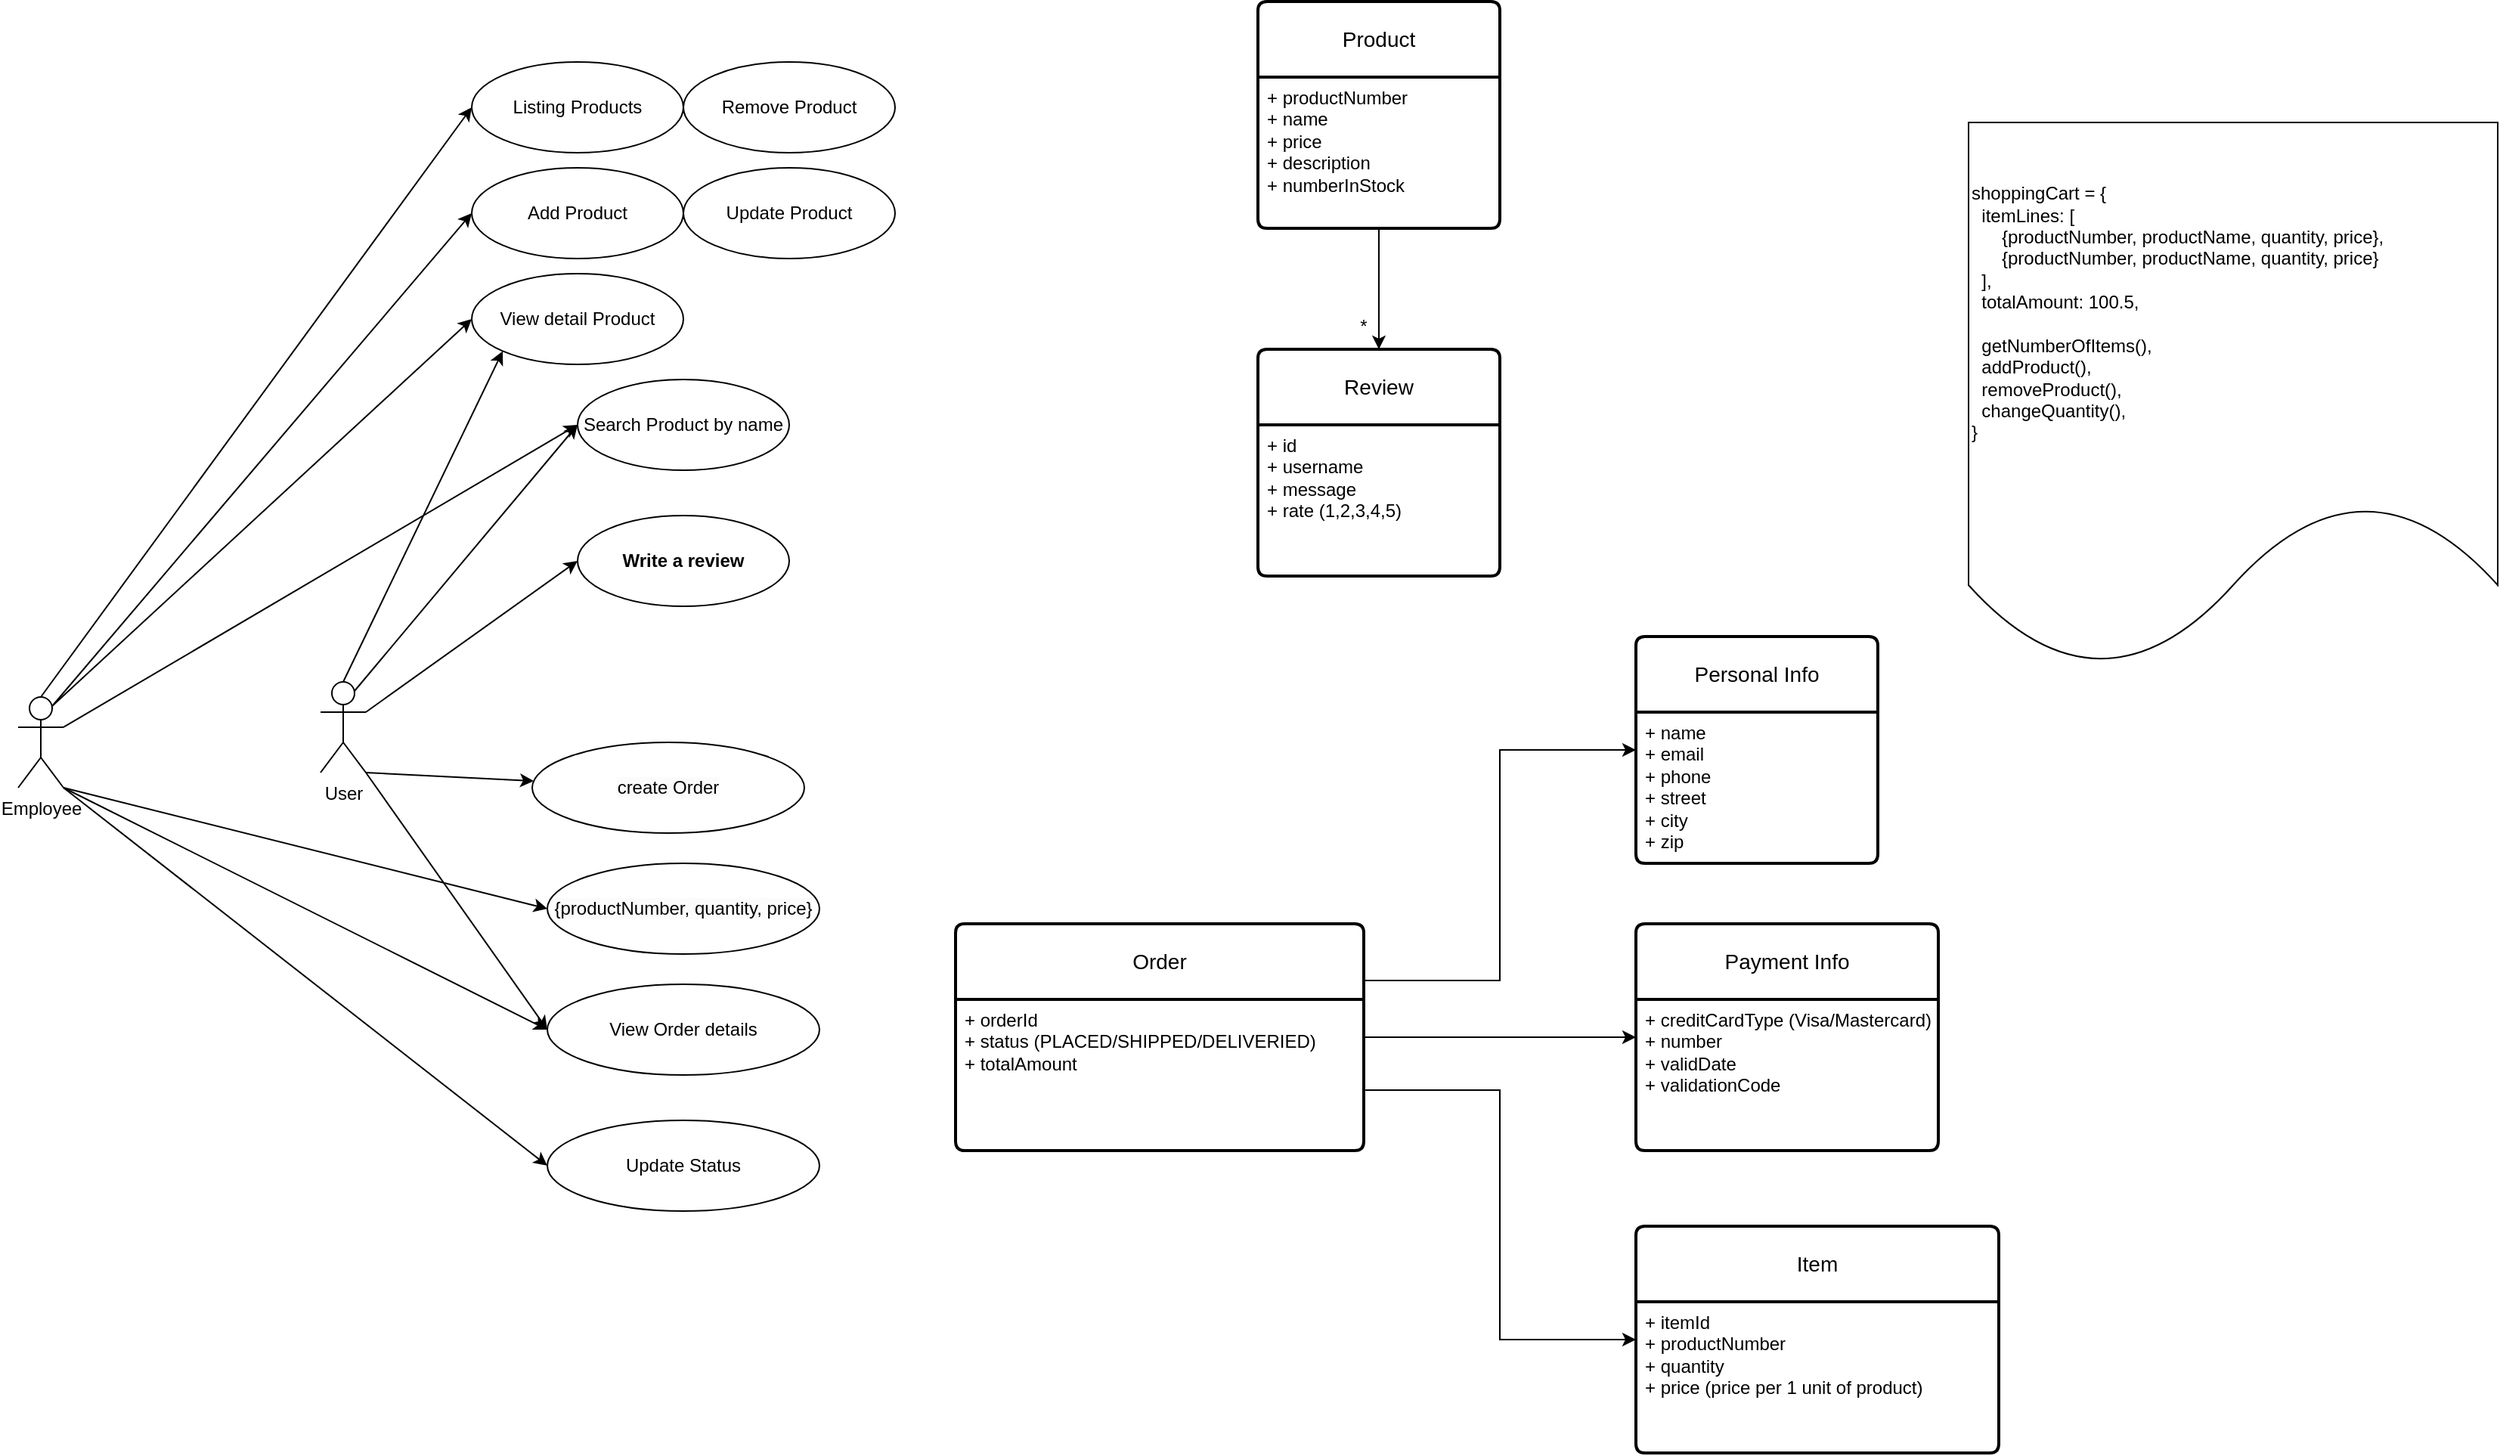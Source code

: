 <mxfile version="21.6.8" type="device" pages="3">
  <diagram name="webstore_diagram" id="uVSYqtYSZJBn2wNDxMIA">
    <mxGraphModel dx="2263" dy="1344" grid="0" gridSize="10" guides="1" tooltips="1" connect="1" arrows="1" fold="1" page="0" pageScale="1" pageWidth="850" pageHeight="1100" math="0" shadow="0">
      <root>
        <mxCell id="0" />
        <mxCell id="1" parent="0" />
        <mxCell id="uNvxnOoFOZrMYx53Gy8S-36" style="rounded=0;orthogonalLoop=1;jettySize=auto;html=1;exitX=0.5;exitY=0;exitDx=0;exitDy=0;exitPerimeter=0;entryX=0;entryY=0.5;entryDx=0;entryDy=0;" parent="1" source="uNvxnOoFOZrMYx53Gy8S-1" target="uNvxnOoFOZrMYx53Gy8S-10" edge="1">
          <mxGeometry relative="1" as="geometry" />
        </mxCell>
        <mxCell id="uNvxnOoFOZrMYx53Gy8S-37" style="rounded=0;orthogonalLoop=1;jettySize=auto;html=1;exitX=0.75;exitY=0.1;exitDx=0;exitDy=0;exitPerimeter=0;entryX=0;entryY=0.5;entryDx=0;entryDy=0;" parent="1" source="uNvxnOoFOZrMYx53Gy8S-1" target="uNvxnOoFOZrMYx53Gy8S-11" edge="1">
          <mxGeometry relative="1" as="geometry" />
        </mxCell>
        <mxCell id="uNvxnOoFOZrMYx53Gy8S-38" style="rounded=0;orthogonalLoop=1;jettySize=auto;html=1;exitX=0.75;exitY=0.1;exitDx=0;exitDy=0;exitPerimeter=0;entryX=0;entryY=0.5;entryDx=0;entryDy=0;" parent="1" source="uNvxnOoFOZrMYx53Gy8S-1" target="uNvxnOoFOZrMYx53Gy8S-14" edge="1">
          <mxGeometry relative="1" as="geometry" />
        </mxCell>
        <mxCell id="uNvxnOoFOZrMYx53Gy8S-42" style="rounded=0;orthogonalLoop=1;jettySize=auto;html=1;exitX=1;exitY=0.333;exitDx=0;exitDy=0;exitPerimeter=0;entryX=0;entryY=0.5;entryDx=0;entryDy=0;" parent="1" source="uNvxnOoFOZrMYx53Gy8S-1" target="uNvxnOoFOZrMYx53Gy8S-15" edge="1">
          <mxGeometry relative="1" as="geometry" />
        </mxCell>
        <mxCell id="uNvxnOoFOZrMYx53Gy8S-44" style="rounded=0;orthogonalLoop=1;jettySize=auto;html=1;exitX=1;exitY=1;exitDx=0;exitDy=0;exitPerimeter=0;entryX=0;entryY=0.5;entryDx=0;entryDy=0;" parent="1" source="uNvxnOoFOZrMYx53Gy8S-1" target="uNvxnOoFOZrMYx53Gy8S-31" edge="1">
          <mxGeometry relative="1" as="geometry" />
        </mxCell>
        <mxCell id="uNvxnOoFOZrMYx53Gy8S-45" style="rounded=0;orthogonalLoop=1;jettySize=auto;html=1;exitX=1;exitY=1;exitDx=0;exitDy=0;exitPerimeter=0;entryX=0;entryY=0.5;entryDx=0;entryDy=0;" parent="1" source="uNvxnOoFOZrMYx53Gy8S-1" target="uNvxnOoFOZrMYx53Gy8S-32" edge="1">
          <mxGeometry relative="1" as="geometry" />
        </mxCell>
        <mxCell id="uNvxnOoFOZrMYx53Gy8S-46" style="rounded=0;orthogonalLoop=1;jettySize=auto;html=1;exitX=1;exitY=1;exitDx=0;exitDy=0;exitPerimeter=0;entryX=0;entryY=0.5;entryDx=0;entryDy=0;" parent="1" source="uNvxnOoFOZrMYx53Gy8S-1" target="uNvxnOoFOZrMYx53Gy8S-33" edge="1">
          <mxGeometry relative="1" as="geometry" />
        </mxCell>
        <mxCell id="uNvxnOoFOZrMYx53Gy8S-1" value="Employee" style="shape=umlActor;verticalLabelPosition=bottom;verticalAlign=top;html=1;outlineConnect=0;" parent="1" vertex="1">
          <mxGeometry x="-30" y="440" width="30" height="60" as="geometry" />
        </mxCell>
        <mxCell id="uNvxnOoFOZrMYx53Gy8S-39" style="rounded=0;orthogonalLoop=1;jettySize=auto;html=1;exitX=0.75;exitY=0.1;exitDx=0;exitDy=0;exitPerimeter=0;entryX=0;entryY=0.5;entryDx=0;entryDy=0;" parent="1" source="uNvxnOoFOZrMYx53Gy8S-2" target="uNvxnOoFOZrMYx53Gy8S-15" edge="1">
          <mxGeometry relative="1" as="geometry" />
        </mxCell>
        <mxCell id="uNvxnOoFOZrMYx53Gy8S-40" style="rounded=0;orthogonalLoop=1;jettySize=auto;html=1;exitX=1;exitY=0.333;exitDx=0;exitDy=0;exitPerimeter=0;entryX=0;entryY=0.5;entryDx=0;entryDy=0;" parent="1" source="uNvxnOoFOZrMYx53Gy8S-2" target="uNvxnOoFOZrMYx53Gy8S-34" edge="1">
          <mxGeometry relative="1" as="geometry" />
        </mxCell>
        <mxCell id="uNvxnOoFOZrMYx53Gy8S-41" style="rounded=0;orthogonalLoop=1;jettySize=auto;html=1;exitX=0.5;exitY=0;exitDx=0;exitDy=0;exitPerimeter=0;entryX=0;entryY=1;entryDx=0;entryDy=0;" parent="1" source="uNvxnOoFOZrMYx53Gy8S-2" target="uNvxnOoFOZrMYx53Gy8S-14" edge="1">
          <mxGeometry relative="1" as="geometry" />
        </mxCell>
        <mxCell id="uNvxnOoFOZrMYx53Gy8S-48" style="rounded=0;orthogonalLoop=1;jettySize=auto;html=1;exitX=1;exitY=1;exitDx=0;exitDy=0;exitPerimeter=0;" parent="1" source="uNvxnOoFOZrMYx53Gy8S-2" target="uNvxnOoFOZrMYx53Gy8S-47" edge="1">
          <mxGeometry relative="1" as="geometry" />
        </mxCell>
        <mxCell id="uNvxnOoFOZrMYx53Gy8S-49" style="rounded=0;orthogonalLoop=1;jettySize=auto;html=1;exitX=1;exitY=1;exitDx=0;exitDy=0;exitPerimeter=0;entryX=0;entryY=0.5;entryDx=0;entryDy=0;" parent="1" source="uNvxnOoFOZrMYx53Gy8S-2" target="uNvxnOoFOZrMYx53Gy8S-32" edge="1">
          <mxGeometry relative="1" as="geometry" />
        </mxCell>
        <mxCell id="uNvxnOoFOZrMYx53Gy8S-2" value="User" style="shape=umlActor;verticalLabelPosition=bottom;verticalAlign=top;html=1;outlineConnect=0;" parent="1" vertex="1">
          <mxGeometry x="170" y="430" width="30" height="60" as="geometry" />
        </mxCell>
        <mxCell id="uNvxnOoFOZrMYx53Gy8S-3" value="Product" style="swimlane;childLayout=stackLayout;horizontal=1;startSize=50;horizontalStack=0;rounded=1;fontSize=14;fontStyle=0;strokeWidth=2;resizeParent=0;resizeLast=1;shadow=0;dashed=0;align=center;arcSize=4;whiteSpace=wrap;html=1;" parent="1" vertex="1">
          <mxGeometry x="790" y="-20" width="160" height="150" as="geometry" />
        </mxCell>
        <mxCell id="uNvxnOoFOZrMYx53Gy8S-4" value="+ productNumber&lt;br&gt;+ name&lt;br&gt;+ price&lt;br&gt;+ description&lt;br&gt;+ numberInStock" style="align=left;strokeColor=none;fillColor=none;spacingLeft=4;fontSize=12;verticalAlign=top;resizable=0;rotatable=0;part=1;html=1;" parent="uNvxnOoFOZrMYx53Gy8S-3" vertex="1">
          <mxGeometry y="50" width="160" height="100" as="geometry" />
        </mxCell>
        <mxCell id="uNvxnOoFOZrMYx53Gy8S-6" value="Review" style="swimlane;childLayout=stackLayout;horizontal=1;startSize=50;horizontalStack=0;rounded=1;fontSize=14;fontStyle=0;strokeWidth=2;resizeParent=0;resizeLast=1;shadow=0;dashed=0;align=center;arcSize=4;whiteSpace=wrap;html=1;" parent="1" vertex="1">
          <mxGeometry x="790" y="210" width="160" height="150" as="geometry" />
        </mxCell>
        <mxCell id="uNvxnOoFOZrMYx53Gy8S-7" value="+ id&lt;br&gt;+ username&lt;br&gt;+ message&lt;br&gt;+ rate (1,2,3,4,5)" style="align=left;strokeColor=none;fillColor=none;spacingLeft=4;fontSize=12;verticalAlign=top;resizable=0;rotatable=0;part=1;html=1;" parent="uNvxnOoFOZrMYx53Gy8S-6" vertex="1">
          <mxGeometry y="50" width="160" height="100" as="geometry" />
        </mxCell>
        <mxCell id="uNvxnOoFOZrMYx53Gy8S-8" style="edgeStyle=orthogonalEdgeStyle;rounded=0;orthogonalLoop=1;jettySize=auto;html=1;exitX=0.5;exitY=1;exitDx=0;exitDy=0;entryX=0.5;entryY=0;entryDx=0;entryDy=0;" parent="1" source="uNvxnOoFOZrMYx53Gy8S-4" target="uNvxnOoFOZrMYx53Gy8S-6" edge="1">
          <mxGeometry relative="1" as="geometry" />
        </mxCell>
        <mxCell id="uNvxnOoFOZrMYx53Gy8S-9" value="*" style="text;html=1;strokeColor=none;fillColor=none;align=center;verticalAlign=middle;whiteSpace=wrap;rounded=0;" parent="1" vertex="1">
          <mxGeometry x="830" y="180" width="60" height="30" as="geometry" />
        </mxCell>
        <mxCell id="uNvxnOoFOZrMYx53Gy8S-10" value="Listing Products" style="ellipse;whiteSpace=wrap;html=1;" parent="1" vertex="1">
          <mxGeometry x="270" y="20" width="140" height="60" as="geometry" />
        </mxCell>
        <mxCell id="uNvxnOoFOZrMYx53Gy8S-11" value="Add Product" style="ellipse;whiteSpace=wrap;html=1;" parent="1" vertex="1">
          <mxGeometry x="270" y="90" width="140" height="60" as="geometry" />
        </mxCell>
        <mxCell id="uNvxnOoFOZrMYx53Gy8S-12" value="Remove Product" style="ellipse;whiteSpace=wrap;html=1;" parent="1" vertex="1">
          <mxGeometry x="410" y="20" width="140" height="60" as="geometry" />
        </mxCell>
        <mxCell id="uNvxnOoFOZrMYx53Gy8S-13" value="Update Product" style="ellipse;whiteSpace=wrap;html=1;" parent="1" vertex="1">
          <mxGeometry x="410" y="90" width="140" height="60" as="geometry" />
        </mxCell>
        <mxCell id="uNvxnOoFOZrMYx53Gy8S-14" value="View detail Product" style="ellipse;whiteSpace=wrap;html=1;" parent="1" vertex="1">
          <mxGeometry x="270" y="160" width="140" height="60" as="geometry" />
        </mxCell>
        <mxCell id="uNvxnOoFOZrMYx53Gy8S-15" value="Search Product by name" style="ellipse;whiteSpace=wrap;html=1;" parent="1" vertex="1">
          <mxGeometry x="340" y="230" width="140" height="60" as="geometry" />
        </mxCell>
        <mxCell id="uNvxnOoFOZrMYx53Gy8S-26" style="edgeStyle=orthogonalEdgeStyle;rounded=0;orthogonalLoop=1;jettySize=auto;html=1;exitX=1;exitY=0.25;exitDx=0;exitDy=0;entryX=0;entryY=0.25;entryDx=0;entryDy=0;" parent="1" source="uNvxnOoFOZrMYx53Gy8S-16" target="uNvxnOoFOZrMYx53Gy8S-19" edge="1">
          <mxGeometry relative="1" as="geometry" />
        </mxCell>
        <mxCell id="uNvxnOoFOZrMYx53Gy8S-16" value="Order" style="swimlane;childLayout=stackLayout;horizontal=1;startSize=50;horizontalStack=0;rounded=1;fontSize=14;fontStyle=0;strokeWidth=2;resizeParent=0;resizeLast=1;shadow=0;dashed=0;align=center;arcSize=4;whiteSpace=wrap;html=1;" parent="1" vertex="1">
          <mxGeometry x="590" y="590" width="270" height="150" as="geometry" />
        </mxCell>
        <mxCell id="uNvxnOoFOZrMYx53Gy8S-17" value="+ orderId&lt;br&gt;+ status (PLACED/SHIPPED/DELIVERIED)&lt;br&gt;+ totalAmount" style="align=left;strokeColor=none;fillColor=none;spacingLeft=4;fontSize=12;verticalAlign=top;resizable=0;rotatable=0;part=1;html=1;" parent="uNvxnOoFOZrMYx53Gy8S-16" vertex="1">
          <mxGeometry y="50" width="270" height="100" as="geometry" />
        </mxCell>
        <mxCell id="uNvxnOoFOZrMYx53Gy8S-18" value="Personal Info" style="swimlane;childLayout=stackLayout;horizontal=1;startSize=50;horizontalStack=0;rounded=1;fontSize=14;fontStyle=0;strokeWidth=2;resizeParent=0;resizeLast=1;shadow=0;dashed=0;align=center;arcSize=4;whiteSpace=wrap;html=1;" parent="1" vertex="1">
          <mxGeometry x="1040" y="400" width="160" height="150" as="geometry" />
        </mxCell>
        <mxCell id="uNvxnOoFOZrMYx53Gy8S-19" value="+ name&lt;br&gt;+ email&lt;br&gt;+ phone&lt;br&gt;+ street&lt;br&gt;+ city&lt;br&gt;+ zip" style="align=left;strokeColor=none;fillColor=none;spacingLeft=4;fontSize=12;verticalAlign=top;resizable=0;rotatable=0;part=1;html=1;" parent="uNvxnOoFOZrMYx53Gy8S-18" vertex="1">
          <mxGeometry y="50" width="160" height="100" as="geometry" />
        </mxCell>
        <mxCell id="uNvxnOoFOZrMYx53Gy8S-20" value="Payment Info" style="swimlane;childLayout=stackLayout;horizontal=1;startSize=50;horizontalStack=0;rounded=1;fontSize=14;fontStyle=0;strokeWidth=2;resizeParent=0;resizeLast=1;shadow=0;dashed=0;align=center;arcSize=4;whiteSpace=wrap;html=1;" parent="1" vertex="1">
          <mxGeometry x="1040" y="590" width="200" height="150" as="geometry" />
        </mxCell>
        <mxCell id="uNvxnOoFOZrMYx53Gy8S-21" value="+ creditCardType (Visa/Mastercard)&lt;br&gt;+ number&lt;br&gt;+ validDate&lt;br&gt;+ validationCode" style="align=left;strokeColor=none;fillColor=none;spacingLeft=4;fontSize=12;verticalAlign=top;resizable=0;rotatable=0;part=1;html=1;" parent="uNvxnOoFOZrMYx53Gy8S-20" vertex="1">
          <mxGeometry y="50" width="200" height="100" as="geometry" />
        </mxCell>
        <mxCell id="uNvxnOoFOZrMYx53Gy8S-24" value="Item" style="swimlane;childLayout=stackLayout;horizontal=1;startSize=50;horizontalStack=0;rounded=1;fontSize=14;fontStyle=0;strokeWidth=2;resizeParent=0;resizeLast=1;shadow=0;dashed=0;align=center;arcSize=4;whiteSpace=wrap;html=1;" parent="1" vertex="1">
          <mxGeometry x="1040" y="790" width="240" height="150" as="geometry" />
        </mxCell>
        <mxCell id="uNvxnOoFOZrMYx53Gy8S-25" value="+ itemId&lt;br&gt;+ productNumber&lt;br&gt;+ quantity&lt;br&gt;+ price (price per 1 unit of product)" style="align=left;strokeColor=none;fillColor=none;spacingLeft=4;fontSize=12;verticalAlign=top;resizable=0;rotatable=0;part=1;html=1;" parent="uNvxnOoFOZrMYx53Gy8S-24" vertex="1">
          <mxGeometry y="50" width="240" height="100" as="geometry" />
        </mxCell>
        <mxCell id="uNvxnOoFOZrMYx53Gy8S-27" style="edgeStyle=orthogonalEdgeStyle;rounded=0;orthogonalLoop=1;jettySize=auto;html=1;exitX=1;exitY=0.25;exitDx=0;exitDy=0;entryX=0;entryY=0.25;entryDx=0;entryDy=0;" parent="1" source="uNvxnOoFOZrMYx53Gy8S-17" target="uNvxnOoFOZrMYx53Gy8S-21" edge="1">
          <mxGeometry relative="1" as="geometry" />
        </mxCell>
        <mxCell id="uNvxnOoFOZrMYx53Gy8S-30" style="edgeStyle=orthogonalEdgeStyle;rounded=0;orthogonalLoop=1;jettySize=auto;html=1;exitX=1.004;exitY=0.6;exitDx=0;exitDy=0;entryX=0;entryY=0.25;entryDx=0;entryDy=0;exitPerimeter=0;" parent="1" source="uNvxnOoFOZrMYx53Gy8S-17" target="uNvxnOoFOZrMYx53Gy8S-25" edge="1">
          <mxGeometry relative="1" as="geometry">
            <mxPoint x="1200" y="855" as="sourcePoint" />
          </mxGeometry>
        </mxCell>
        <mxCell id="uNvxnOoFOZrMYx53Gy8S-31" value="&lt;meta charset=&quot;utf-8&quot;&gt;&lt;span style=&quot;color: rgb(0, 0, 0); font-family: Helvetica; font-size: 12px; font-style: normal; font-variant-ligatures: normal; font-variant-caps: normal; font-weight: 400; letter-spacing: normal; orphans: 2; text-align: left; text-indent: 0px; text-transform: none; widows: 2; word-spacing: 0px; -webkit-text-stroke-width: 0px; background-color: rgb(251, 251, 251); text-decoration-thickness: initial; text-decoration-style: initial; text-decoration-color: initial; float: none; display: inline !important;&quot;&gt;{productNumber, quantity, price}&lt;/span&gt;" style="ellipse;whiteSpace=wrap;html=1;" parent="1" vertex="1">
          <mxGeometry x="320" y="550" width="180" height="60" as="geometry" />
        </mxCell>
        <mxCell id="uNvxnOoFOZrMYx53Gy8S-32" value="View Order details" style="ellipse;whiteSpace=wrap;html=1;" parent="1" vertex="1">
          <mxGeometry x="320" y="630" width="180" height="60" as="geometry" />
        </mxCell>
        <mxCell id="uNvxnOoFOZrMYx53Gy8S-33" value="Update Status" style="ellipse;whiteSpace=wrap;html=1;" parent="1" vertex="1">
          <mxGeometry x="320" y="720" width="180" height="60" as="geometry" />
        </mxCell>
        <mxCell id="uNvxnOoFOZrMYx53Gy8S-34" value="Write a review" style="ellipse;whiteSpace=wrap;html=1;fontStyle=1" parent="1" vertex="1">
          <mxGeometry x="340" y="320" width="140" height="60" as="geometry" />
        </mxCell>
        <mxCell id="uNvxnOoFOZrMYx53Gy8S-35" value="shoppingCart = {&lt;br&gt;&amp;nbsp; itemLines: [&lt;br&gt;&amp;nbsp; &amp;nbsp; &amp;nbsp; {productNumber, productName, quantity, price},&lt;br&gt;&amp;nbsp; &amp;nbsp; &amp;nbsp; {productNumber, productName, quantity, price}&lt;br&gt;&amp;nbsp; ],&amp;nbsp;&lt;br&gt;&amp;nbsp; totalAmount: 100.5,&lt;br&gt;&amp;nbsp;&amp;nbsp;&lt;br&gt;&amp;nbsp; getNumberOfItems(),&lt;br&gt;&amp;nbsp; addProduct(),&lt;br&gt;&amp;nbsp; removeProduct(),&lt;br&gt;&amp;nbsp; changeQuantity(),&lt;br&gt;}" style="shape=document;whiteSpace=wrap;html=1;boundedLbl=1;align=left;" parent="1" vertex="1">
          <mxGeometry x="1260" y="60" width="350" height="360" as="geometry" />
        </mxCell>
        <mxCell id="uNvxnOoFOZrMYx53Gy8S-47" value="&lt;span style=&quot;color: rgb(0, 0, 0); font-family: Helvetica; font-size: 12px; font-style: normal; font-variant-ligatures: normal; font-variant-caps: normal; font-weight: 400; letter-spacing: normal; orphans: 2; text-align: left; text-indent: 0px; text-transform: none; widows: 2; word-spacing: 0px; -webkit-text-stroke-width: 0px; background-color: rgb(251, 251, 251); text-decoration-thickness: initial; text-decoration-style: initial; text-decoration-color: initial; float: none; display: inline !important;&quot;&gt;create Order&lt;/span&gt;" style="ellipse;whiteSpace=wrap;html=1;" parent="1" vertex="1">
          <mxGeometry x="310" y="470" width="180" height="60" as="geometry" />
        </mxCell>
      </root>
    </mxGraphModel>
  </diagram>
  <diagram id="shocW6eiudPvgOyNUCUq" name="backend">
    <mxGraphModel dx="1863" dy="1248" grid="0" gridSize="10" guides="1" tooltips="1" connect="1" arrows="1" fold="1" page="0" pageScale="1" pageWidth="850" pageHeight="1100" math="0" shadow="0">
      <root>
        <mxCell id="0" />
        <mxCell id="1" parent="0" />
        <mxCell id="raRqPZmpx30NP72x3H2E-6" style="edgeStyle=orthogonalEdgeStyle;rounded=0;orthogonalLoop=1;jettySize=auto;html=1;exitX=1;exitY=0.5;exitDx=0;exitDy=0;" parent="1" source="raRqPZmpx30NP72x3H2E-1" target="raRqPZmpx30NP72x3H2E-2" edge="1">
          <mxGeometry relative="1" as="geometry" />
        </mxCell>
        <mxCell id="ezkh08ThaCVcUG3YZsz_-12" style="rounded=0;orthogonalLoop=1;jettySize=auto;html=1;exitX=1;exitY=1;exitDx=0;exitDy=0;entryX=0;entryY=0.5;entryDx=0;entryDy=0;" parent="1" source="raRqPZmpx30NP72x3H2E-1" target="raRqPZmpx30NP72x3H2E-3" edge="1">
          <mxGeometry relative="1" as="geometry" />
        </mxCell>
        <mxCell id="raRqPZmpx30NP72x3H2E-1" value="http://localhost:3000/products" style="image;aspect=fixed;perimeter=ellipsePerimeter;html=1;align=center;shadow=0;dashed=0;spacingTop=3;image=img/lib/active_directory/internet_cloud.svg;labelPosition=center;verticalLabelPosition=top;verticalAlign=bottom;" parent="1" vertex="1">
          <mxGeometry x="110" y="75" width="158.73" height="100" as="geometry" />
        </mxCell>
        <mxCell id="raRqPZmpx30NP72x3H2E-2" value="Front-end" style="rounded=1;whiteSpace=wrap;html=1;fillColor=#f5f5f5;gradientColor=#b3b3b3;strokeColor=#666666;labelPosition=center;verticalLabelPosition=top;align=center;verticalAlign=bottom;" parent="1" vertex="1">
          <mxGeometry x="480" y="40" width="640" height="170" as="geometry" />
        </mxCell>
        <mxCell id="raRqPZmpx30NP72x3H2E-8" style="edgeStyle=orthogonalEdgeStyle;rounded=0;orthogonalLoop=1;jettySize=auto;html=1;exitX=0.5;exitY=1;exitDx=0;exitDy=0;" parent="1" source="raRqPZmpx30NP72x3H2E-11" target="raRqPZmpx30NP72x3H2E-7" edge="1">
          <mxGeometry relative="1" as="geometry" />
        </mxCell>
        <mxCell id="raRqPZmpx30NP72x3H2E-3" value="Back-end" style="rounded=1;whiteSpace=wrap;html=1;fillColor=#f5f5f5;gradientColor=#b3b3b3;strokeColor=#666666;labelPosition=center;verticalLabelPosition=top;align=center;verticalAlign=bottom;" parent="1" vertex="1">
          <mxGeometry x="480" y="240" width="640" height="360" as="geometry" />
        </mxCell>
        <mxCell id="raRqPZmpx30NP72x3H2E-4" value="http://localhost:3000/orders" style="text;html=1;strokeColor=none;fillColor=none;align=center;verticalAlign=middle;whiteSpace=wrap;rounded=0;" parent="1" vertex="1">
          <mxGeometry x="265" y="90" width="160" height="30" as="geometry" />
        </mxCell>
        <mxCell id="raRqPZmpx30NP72x3H2E-5" value="http://localhost:3000/shopping" style="text;html=1;strokeColor=none;fillColor=none;align=center;verticalAlign=middle;whiteSpace=wrap;rounded=0;" parent="1" vertex="1">
          <mxGeometry x="240" y="70" width="170" height="30" as="geometry" />
        </mxCell>
        <mxCell id="raRqPZmpx30NP72x3H2E-7" value="MongoDB" style="shape=cylinder3;whiteSpace=wrap;html=1;boundedLbl=1;backgroundOutline=1;size=15;fillColor=#fff2cc;gradientColor=#ffd966;strokeColor=#d6b656;fontStyle=1;fontSize=14;" parent="1" vertex="1">
          <mxGeometry x="955" y="660" width="100" height="120" as="geometry" />
        </mxCell>
        <mxCell id="raRqPZmpx30NP72x3H2E-9" value="REST Controller" style="rounded=1;whiteSpace=wrap;html=1;labelPosition=center;verticalLabelPosition=top;align=center;verticalAlign=bottom;fillColor=#fff2cc;gradientColor=#ffd966;strokeColor=#d6b656;fontStyle=1;fontSize=14;" parent="1" vertex="1">
          <mxGeometry x="510" y="310" width="160" height="240" as="geometry" />
        </mxCell>
        <mxCell id="raRqPZmpx30NP72x3H2E-10" value="Services" style="rounded=1;whiteSpace=wrap;html=1;labelPosition=center;verticalLabelPosition=top;align=center;verticalAlign=bottom;fillColor=#fff2cc;gradientColor=#ffd966;strokeColor=#d6b656;fontStyle=1;fontSize=14;" parent="1" vertex="1">
          <mxGeometry x="720" y="310" width="160" height="240" as="geometry" />
        </mxCell>
        <mxCell id="raRqPZmpx30NP72x3H2E-11" value="Repository" style="rounded=1;whiteSpace=wrap;html=1;labelPosition=center;verticalLabelPosition=top;align=center;verticalAlign=bottom;fillColor=#fff2cc;gradientColor=#ffd966;strokeColor=#d6b656;fontStyle=1;fontSize=14;" parent="1" vertex="1">
          <mxGeometry x="940" y="310" width="130" height="240" as="geometry" />
        </mxCell>
        <mxCell id="raRqPZmpx30NP72x3H2E-13" value="DTOs" style="rounded=1;whiteSpace=wrap;html=1;fillColor=#d5e8d4;gradientColor=#97d077;strokeColor=#82b366;" parent="1" vertex="1">
          <mxGeometry x="750" y="490" width="100" height="30" as="geometry" />
        </mxCell>
        <mxCell id="raRqPZmpx30NP72x3H2E-14" value="Adapter" style="rounded=1;whiteSpace=wrap;html=1;fillColor=#d5e8d4;gradientColor=#97d077;strokeColor=#82b366;" parent="1" vertex="1">
          <mxGeometry x="710" y="450" width="100" height="30" as="geometry" />
        </mxCell>
        <mxCell id="raRqPZmpx30NP72x3H2E-15" value="CustomTypeError" style="rounded=1;whiteSpace=wrap;html=1;fillColor=#d5e8d4;gradientColor=#97d077;strokeColor=#82b366;" parent="1" vertex="1">
          <mxGeometry x="540" y="450" width="100" height="30" as="geometry" />
        </mxCell>
        <mxCell id="raRqPZmpx30NP72x3H2E-16" value="ProductsInfo" style="rounded=1;whiteSpace=wrap;html=1;fillColor=#d5e8d4;gradientColor=#97d077;strokeColor=#82b366;" parent="1" vertex="1">
          <mxGeometry x="540" y="490" width="100" height="30" as="geometry" />
        </mxCell>
        <mxCell id="raRqPZmpx30NP72x3H2E-17" value="Entity" style="rounded=1;whiteSpace=wrap;html=1;fillColor=#d5e8d4;gradientColor=#97d077;strokeColor=#82b366;" parent="1" vertex="1">
          <mxGeometry x="950" y="330" width="100" height="30" as="geometry" />
        </mxCell>
        <mxCell id="raRqPZmpx30NP72x3H2E-18" value="Order" style="rounded=1;whiteSpace=wrap;html=1;fillColor=#d5e8d4;gradientColor=#97d077;strokeColor=#82b366;" parent="1" vertex="1">
          <mxGeometry x="950" y="380" width="100" height="30" as="geometry" />
        </mxCell>
        <mxCell id="raRqPZmpx30NP72x3H2E-19" value="Product" style="rounded=1;whiteSpace=wrap;html=1;fillColor=#d5e8d4;gradientColor=#97d077;strokeColor=#82b366;" parent="1" vertex="1">
          <mxGeometry x="950" y="430" width="100" height="30" as="geometry" />
        </mxCell>
        <mxCell id="raRqPZmpx30NP72x3H2E-20" value="PersonInfo" style="rounded=1;whiteSpace=wrap;html=1;fillColor=#d5e8d4;gradientColor=#97d077;strokeColor=#82b366;" parent="1" vertex="1">
          <mxGeometry x="950" y="480" width="100" height="30" as="geometry" />
        </mxCell>
        <mxCell id="ezkh08ThaCVcUG3YZsz_-1" value="OrderController" style="rounded=1;whiteSpace=wrap;html=1;fillColor=#d5e8d4;gradientColor=#97d077;strokeColor=#82b366;" parent="1" vertex="1">
          <mxGeometry x="540" y="330" width="100" height="30" as="geometry" />
        </mxCell>
        <mxCell id="ezkh08ThaCVcUG3YZsz_-2" value="ProductController" style="rounded=1;whiteSpace=wrap;html=1;fillColor=#d5e8d4;gradientColor=#97d077;strokeColor=#82b366;" parent="1" vertex="1">
          <mxGeometry x="540" y="370" width="100" height="30" as="geometry" />
        </mxCell>
        <mxCell id="ezkh08ThaCVcUG3YZsz_-3" value="OrderService" style="rounded=1;whiteSpace=wrap;html=1;fillColor=#d5e8d4;gradientColor=#97d077;strokeColor=#82b366;" parent="1" vertex="1">
          <mxGeometry x="750" y="330" width="100" height="30" as="geometry" />
        </mxCell>
        <mxCell id="ezkh08ThaCVcUG3YZsz_-4" value="ProductService" style="rounded=1;whiteSpace=wrap;html=1;fillColor=#d5e8d4;gradientColor=#97d077;strokeColor=#82b366;" parent="1" vertex="1">
          <mxGeometry x="750" y="370" width="100" height="30" as="geometry" />
        </mxCell>
        <mxCell id="ezkh08ThaCVcUG3YZsz_-5" value="React Component" style="rounded=1;whiteSpace=wrap;html=1;fillColor=#dae8fc;gradientColor=#7ea6e0;strokeColor=#6c8ebf;fontStyle=1" parent="1" vertex="1">
          <mxGeometry x="520" y="60" width="120" height="50" as="geometry" />
        </mxCell>
        <mxCell id="ezkh08ThaCVcUG3YZsz_-6" value="React routing" style="rounded=1;whiteSpace=wrap;html=1;fillColor=#dae8fc;gradientColor=#7ea6e0;strokeColor=#6c8ebf;fontStyle=1" parent="1" vertex="1">
          <mxGeometry x="520" y="125" width="120" height="50" as="geometry" />
        </mxCell>
        <mxCell id="ezkh08ThaCVcUG3YZsz_-7" value="React State" style="rounded=1;whiteSpace=wrap;html=1;fillColor=#dae8fc;gradientColor=#7ea6e0;strokeColor=#6c8ebf;fontStyle=1" parent="1" vertex="1">
          <mxGeometry x="680" y="60" width="120" height="50" as="geometry" />
        </mxCell>
        <mxCell id="ezkh08ThaCVcUG3YZsz_-8" value="React Form &amp;amp; Validation" style="rounded=1;whiteSpace=wrap;html=1;fillColor=#dae8fc;gradientColor=#7ea6e0;strokeColor=#6c8ebf;fontStyle=1" parent="1" vertex="1">
          <mxGeometry x="680" y="125" width="120" height="50" as="geometry" />
        </mxCell>
        <mxCell id="ezkh08ThaCVcUG3YZsz_-9" value="Redux store" style="rounded=1;whiteSpace=wrap;html=1;fillColor=#dae8fc;gradientColor=#7ea6e0;strokeColor=#6c8ebf;fontStyle=1" parent="1" vertex="1">
          <mxGeometry x="840" y="60" width="120" height="50" as="geometry" />
        </mxCell>
        <mxCell id="ezkh08ThaCVcUG3YZsz_-10" value="Seleniium" style="rounded=1;whiteSpace=wrap;html=1;fillColor=#dae8fc;gradientColor=#7ea6e0;strokeColor=#6c8ebf;fontStyle=1" parent="1" vertex="1">
          <mxGeometry x="970" y="125" width="120" height="50" as="geometry" />
        </mxCell>
        <mxCell id="ezkh08ThaCVcUG3YZsz_-11" value="JUnit / RestAssured" style="rounded=1;whiteSpace=wrap;html=1;fillColor=#d5e8d4;gradientColor=#97d077;strokeColor=#82b366;" parent="1" vertex="1">
          <mxGeometry x="680" y="560" width="260" height="30" as="geometry" />
        </mxCell>
        <mxCell id="ezkh08ThaCVcUG3YZsz_-13" value="http://localhost:8080/api/" style="text;html=1;strokeColor=none;fillColor=none;align=center;verticalAlign=middle;whiteSpace=wrap;rounded=0;" parent="1" vertex="1">
          <mxGeometry x="160" y="230" width="170" height="30" as="geometry" />
        </mxCell>
        <mxCell id="ezkh08ThaCVcUG3YZsz_-14" value="axios" style="rounded=1;whiteSpace=wrap;html=1;fillColor=#dae8fc;gradientColor=#7ea6e0;strokeColor=#6c8ebf;fontStyle=1" parent="1" vertex="1">
          <mxGeometry x="830" y="125" width="120" height="50" as="geometry" />
        </mxCell>
        <mxCell id="hsaCB-4a80Hoo1KQaO1r-1" value="Architecture" style="text;html=1;align=center;verticalAlign=middle;resizable=0;points=[];autosize=1;strokeColor=none;fillColor=none;fontSize=23;fontStyle=1" vertex="1" parent="1">
          <mxGeometry x="475" y="-46" width="153" height="40" as="geometry" />
        </mxCell>
      </root>
    </mxGraphModel>
  </diagram>
  <diagram id="8Tn2x0pqhneqTIKXfc8A" name="Features">
    <mxGraphModel dx="1797" dy="1036" grid="0" gridSize="10" guides="1" tooltips="1" connect="1" arrows="1" fold="1" page="0" pageScale="1" pageWidth="850" pageHeight="1100" math="0" shadow="0">
      <root>
        <mxCell id="0" />
        <mxCell id="1" parent="0" />
        <mxCell id="cjUp8wGb7h6m1sWV_c9I-1" value="Product Management" style="rounded=0;whiteSpace=wrap;html=1;labelPosition=center;verticalLabelPosition=top;align=center;verticalAlign=bottom;fontStyle=1;fontSize=14;" parent="1" vertex="1">
          <mxGeometry x="-225" y="-128" width="618" height="162" as="geometry" />
        </mxCell>
        <mxCell id="cjUp8wGb7h6m1sWV_c9I-2" value="Order Management" style="rounded=0;whiteSpace=wrap;html=1;labelPosition=center;verticalLabelPosition=top;align=center;verticalAlign=bottom;fontStyle=1;fontSize=14;" parent="1" vertex="1">
          <mxGeometry x="-222" y="110" width="618" height="162" as="geometry" />
        </mxCell>
        <mxCell id="cjUp8wGb7h6m1sWV_c9I-3" value="Shopping Cart" style="rounded=0;whiteSpace=wrap;html=1;labelPosition=center;verticalLabelPosition=top;align=center;verticalAlign=bottom;fontStyle=1;fontSize=14;" parent="1" vertex="1">
          <mxGeometry x="421" y="-131" width="544" height="403" as="geometry" />
        </mxCell>
        <mxCell id="cjUp8wGb7h6m1sWV_c9I-4" value="Add Product" style="rounded=1;whiteSpace=wrap;html=1;fillColor=#f5f5f5;gradientColor=#b3b3b3;strokeColor=#666666;" parent="1" vertex="1">
          <mxGeometry x="-200" y="-101" width="99" height="112" as="geometry" />
        </mxCell>
        <mxCell id="cjUp8wGb7h6m1sWV_c9I-5" value="Update Product" style="rounded=1;whiteSpace=wrap;html=1;fillColor=#f5f5f5;gradientColor=#b3b3b3;strokeColor=#666666;" parent="1" vertex="1">
          <mxGeometry x="-80" y="-101" width="99" height="112" as="geometry" />
        </mxCell>
        <mxCell id="cjUp8wGb7h6m1sWV_c9I-6" value="Remove Product" style="rounded=1;whiteSpace=wrap;html=1;fillColor=#f5f5f5;gradientColor=#b3b3b3;strokeColor=#666666;" parent="1" vertex="1">
          <mxGeometry x="41" y="-101" width="99" height="112" as="geometry" />
        </mxCell>
        <mxCell id="cjUp8wGb7h6m1sWV_c9I-7" value="Search Product" style="rounded=1;whiteSpace=wrap;html=1;fillColor=#f5f5f5;gradientColor=#b3b3b3;strokeColor=#666666;" parent="1" vertex="1">
          <mxGeometry x="164" y="-99" width="99" height="112" as="geometry" />
        </mxCell>
        <mxCell id="cjUp8wGb7h6m1sWV_c9I-8" value="View Product" style="rounded=1;whiteSpace=wrap;html=1;fillColor=#f5f5f5;gradientColor=#b3b3b3;strokeColor=#666666;" parent="1" vertex="1">
          <mxGeometry x="284" y="-99" width="99" height="112" as="geometry" />
        </mxCell>
        <mxCell id="cjUp8wGb7h6m1sWV_c9I-9" value="Add Order" style="rounded=1;whiteSpace=wrap;html=1;fillColor=#f5f5f5;gradientColor=#b3b3b3;strokeColor=#666666;" parent="1" vertex="1">
          <mxGeometry x="265" y="135" width="99" height="112" as="geometry" />
        </mxCell>
        <mxCell id="ghGvnJG8wl2qSkW1nHCc-1" value="Search Product&lt;br&gt;By Status" style="rounded=1;whiteSpace=wrap;html=1;fillColor=#f5f5f5;gradientColor=#b3b3b3;strokeColor=#666666;" vertex="1" parent="1">
          <mxGeometry x="-29" y="133" width="99" height="112" as="geometry" />
        </mxCell>
        <mxCell id="ghGvnJG8wl2qSkW1nHCc-2" value="View Order&lt;br&gt;Detail" style="rounded=1;whiteSpace=wrap;html=1;fillColor=#f5f5f5;gradientColor=#b3b3b3;strokeColor=#666666;" vertex="1" parent="1">
          <mxGeometry x="-181" y="133" width="99" height="112" as="geometry" />
        </mxCell>
        <mxCell id="ghGvnJG8wl2qSkW1nHCc-3" value="Update Status&lt;br&gt;of Order" style="rounded=1;whiteSpace=wrap;html=1;fillColor=#f5f5f5;gradientColor=#b3b3b3;strokeColor=#666666;" vertex="1" parent="1">
          <mxGeometry x="123" y="135" width="99" height="112" as="geometry" />
        </mxCell>
        <mxCell id="ghGvnJG8wl2qSkW1nHCc-4" value="Browse Products&lt;br&gt;Information" style="rounded=1;whiteSpace=wrap;html=1;fillColor=#f5f5f5;gradientColor=#b3b3b3;strokeColor=#666666;" vertex="1" parent="1">
          <mxGeometry x="464" y="-78" width="99" height="112" as="geometry" />
        </mxCell>
        <mxCell id="ghGvnJG8wl2qSkW1nHCc-5" value="Make a Review" style="rounded=1;whiteSpace=wrap;html=1;fillColor=#f5f5f5;gradientColor=#b3b3b3;strokeColor=#666666;" vertex="1" parent="1">
          <mxGeometry x="713" y="-78" width="99" height="112" as="geometry" />
        </mxCell>
        <mxCell id="ghGvnJG8wl2qSkW1nHCc-6" value="Add or Remove&lt;br&gt;Items to Cart" style="rounded=1;whiteSpace=wrap;html=1;fillColor=#f5f5f5;gradientColor=#b3b3b3;strokeColor=#666666;" vertex="1" parent="1">
          <mxGeometry x="445" y="100" width="99" height="112" as="geometry" />
        </mxCell>
        <mxCell id="ghGvnJG8wl2qSkW1nHCc-7" value="Input Personal Information" style="rounded=1;whiteSpace=wrap;html=1;fillColor=#f5f5f5;gradientColor=#b3b3b3;strokeColor=#666666;" vertex="1" parent="1">
          <mxGeometry x="578" y="100" width="99" height="112" as="geometry" />
        </mxCell>
        <mxCell id="ghGvnJG8wl2qSkW1nHCc-8" value="Input Payment Information" style="rounded=1;whiteSpace=wrap;html=1;fillColor=#f5f5f5;gradientColor=#b3b3b3;strokeColor=#666666;" vertex="1" parent="1">
          <mxGeometry x="708" y="100" width="99" height="112" as="geometry" />
        </mxCell>
        <mxCell id="ghGvnJG8wl2qSkW1nHCc-9" value="Make Order" style="rounded=1;whiteSpace=wrap;html=1;fillColor=#f5f5f5;gradientColor=#b3b3b3;strokeColor=#666666;" vertex="1" parent="1">
          <mxGeometry x="838" y="100" width="99" height="112" as="geometry" />
        </mxCell>
      </root>
    </mxGraphModel>
  </diagram>
</mxfile>
